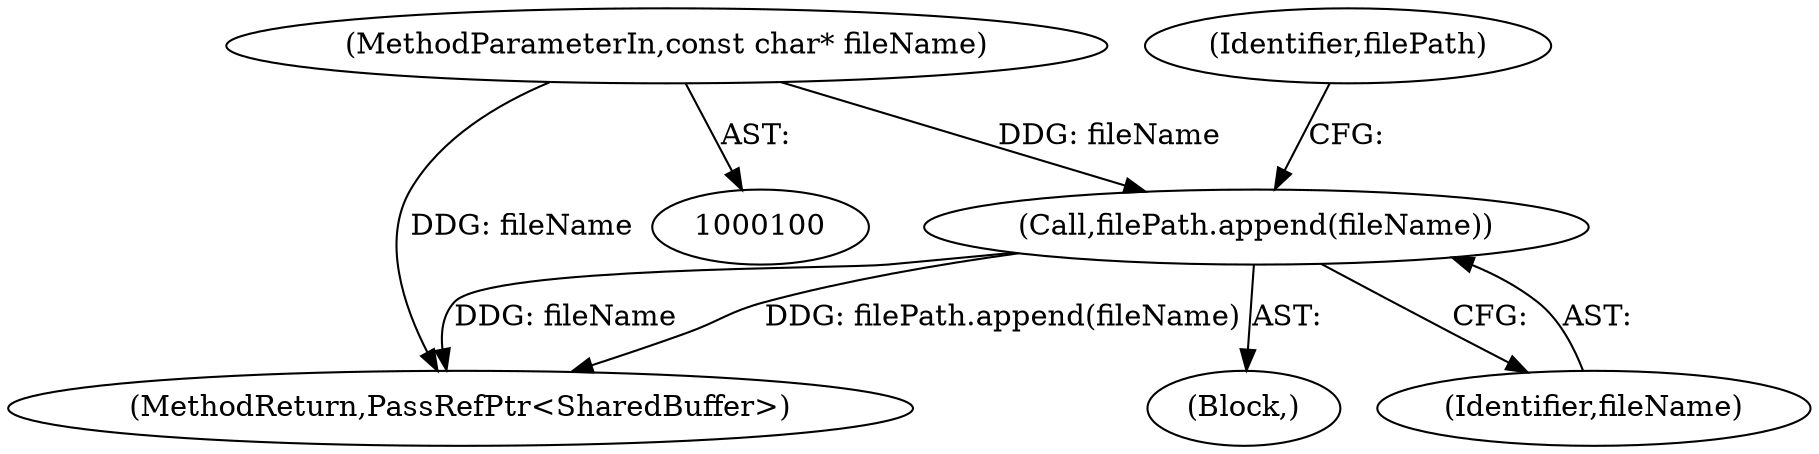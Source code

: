digraph "0_Chrome_4f9c9adef4036aff60b734b4a0045c43c320fe1d@pointer" {
"1000114" [label="(Call,filePath.append(fileName))"];
"1000102" [label="(MethodParameterIn,const char* fileName)"];
"1000102" [label="(MethodParameterIn,const char* fileName)"];
"1000118" [label="(Identifier,filePath)"];
"1000119" [label="(MethodReturn,PassRefPtr<SharedBuffer>)"];
"1000103" [label="(Block,)"];
"1000114" [label="(Call,filePath.append(fileName))"];
"1000115" [label="(Identifier,fileName)"];
"1000114" -> "1000103"  [label="AST: "];
"1000114" -> "1000115"  [label="CFG: "];
"1000115" -> "1000114"  [label="AST: "];
"1000118" -> "1000114"  [label="CFG: "];
"1000114" -> "1000119"  [label="DDG: filePath.append(fileName)"];
"1000114" -> "1000119"  [label="DDG: fileName"];
"1000102" -> "1000114"  [label="DDG: fileName"];
"1000102" -> "1000100"  [label="AST: "];
"1000102" -> "1000119"  [label="DDG: fileName"];
}
